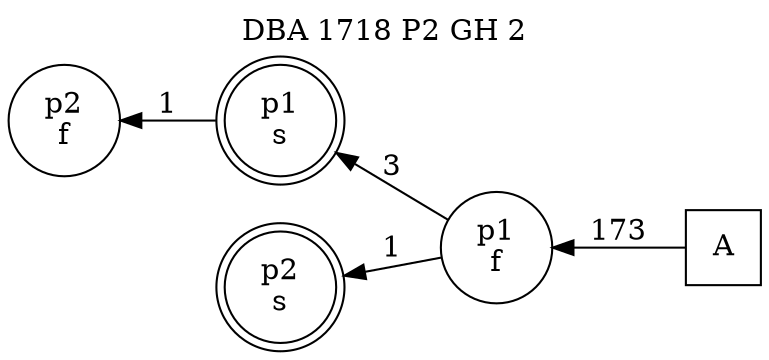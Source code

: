 digraph DBA_1718_P2_GH_2_LOW {
labelloc="tl"
label= " DBA 1718 P2 GH 2 "
rankdir="RL";
graph [ size=" 10 , 10 !"]

"A" [shape="square" label="A"]
"p1_f" [shape="circle" label="p1
f"]
"p1_s" [shape="doublecircle" label="p1
s"]
"p2_f" [shape="circle" label="p2
f"]
"p2_s" [shape="doublecircle" label="p2
s"]
"A" -> "p1_f" [ label=173]
"p1_f" -> "p1_s" [ label=3]
"p1_f" -> "p2_s" [ label=1]
"p1_s" -> "p2_f" [ label=1]
}
